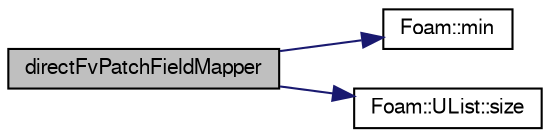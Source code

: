 digraph "directFvPatchFieldMapper"
{
  bgcolor="transparent";
  edge [fontname="FreeSans",fontsize="10",labelfontname="FreeSans",labelfontsize="10"];
  node [fontname="FreeSans",fontsize="10",shape=record];
  rankdir="LR";
  Node0 [label="directFvPatchFieldMapper",height=0.2,width=0.4,color="black", fillcolor="grey75", style="filled", fontcolor="black"];
  Node0 -> Node1 [color="midnightblue",fontsize="10",style="solid",fontname="FreeSans"];
  Node1 [label="Foam::min",height=0.2,width=0.4,color="black",URL="$a21124.html#a253e112ad2d56d96230ff39ea7f442dc"];
  Node0 -> Node2 [color="midnightblue",fontsize="10",style="solid",fontname="FreeSans"];
  Node2 [label="Foam::UList::size",height=0.2,width=0.4,color="black",URL="$a25698.html#a47b3bf30da1eb3ab8076b5fbe00e0494",tooltip="Return the number of elements in the UList. "];
}

